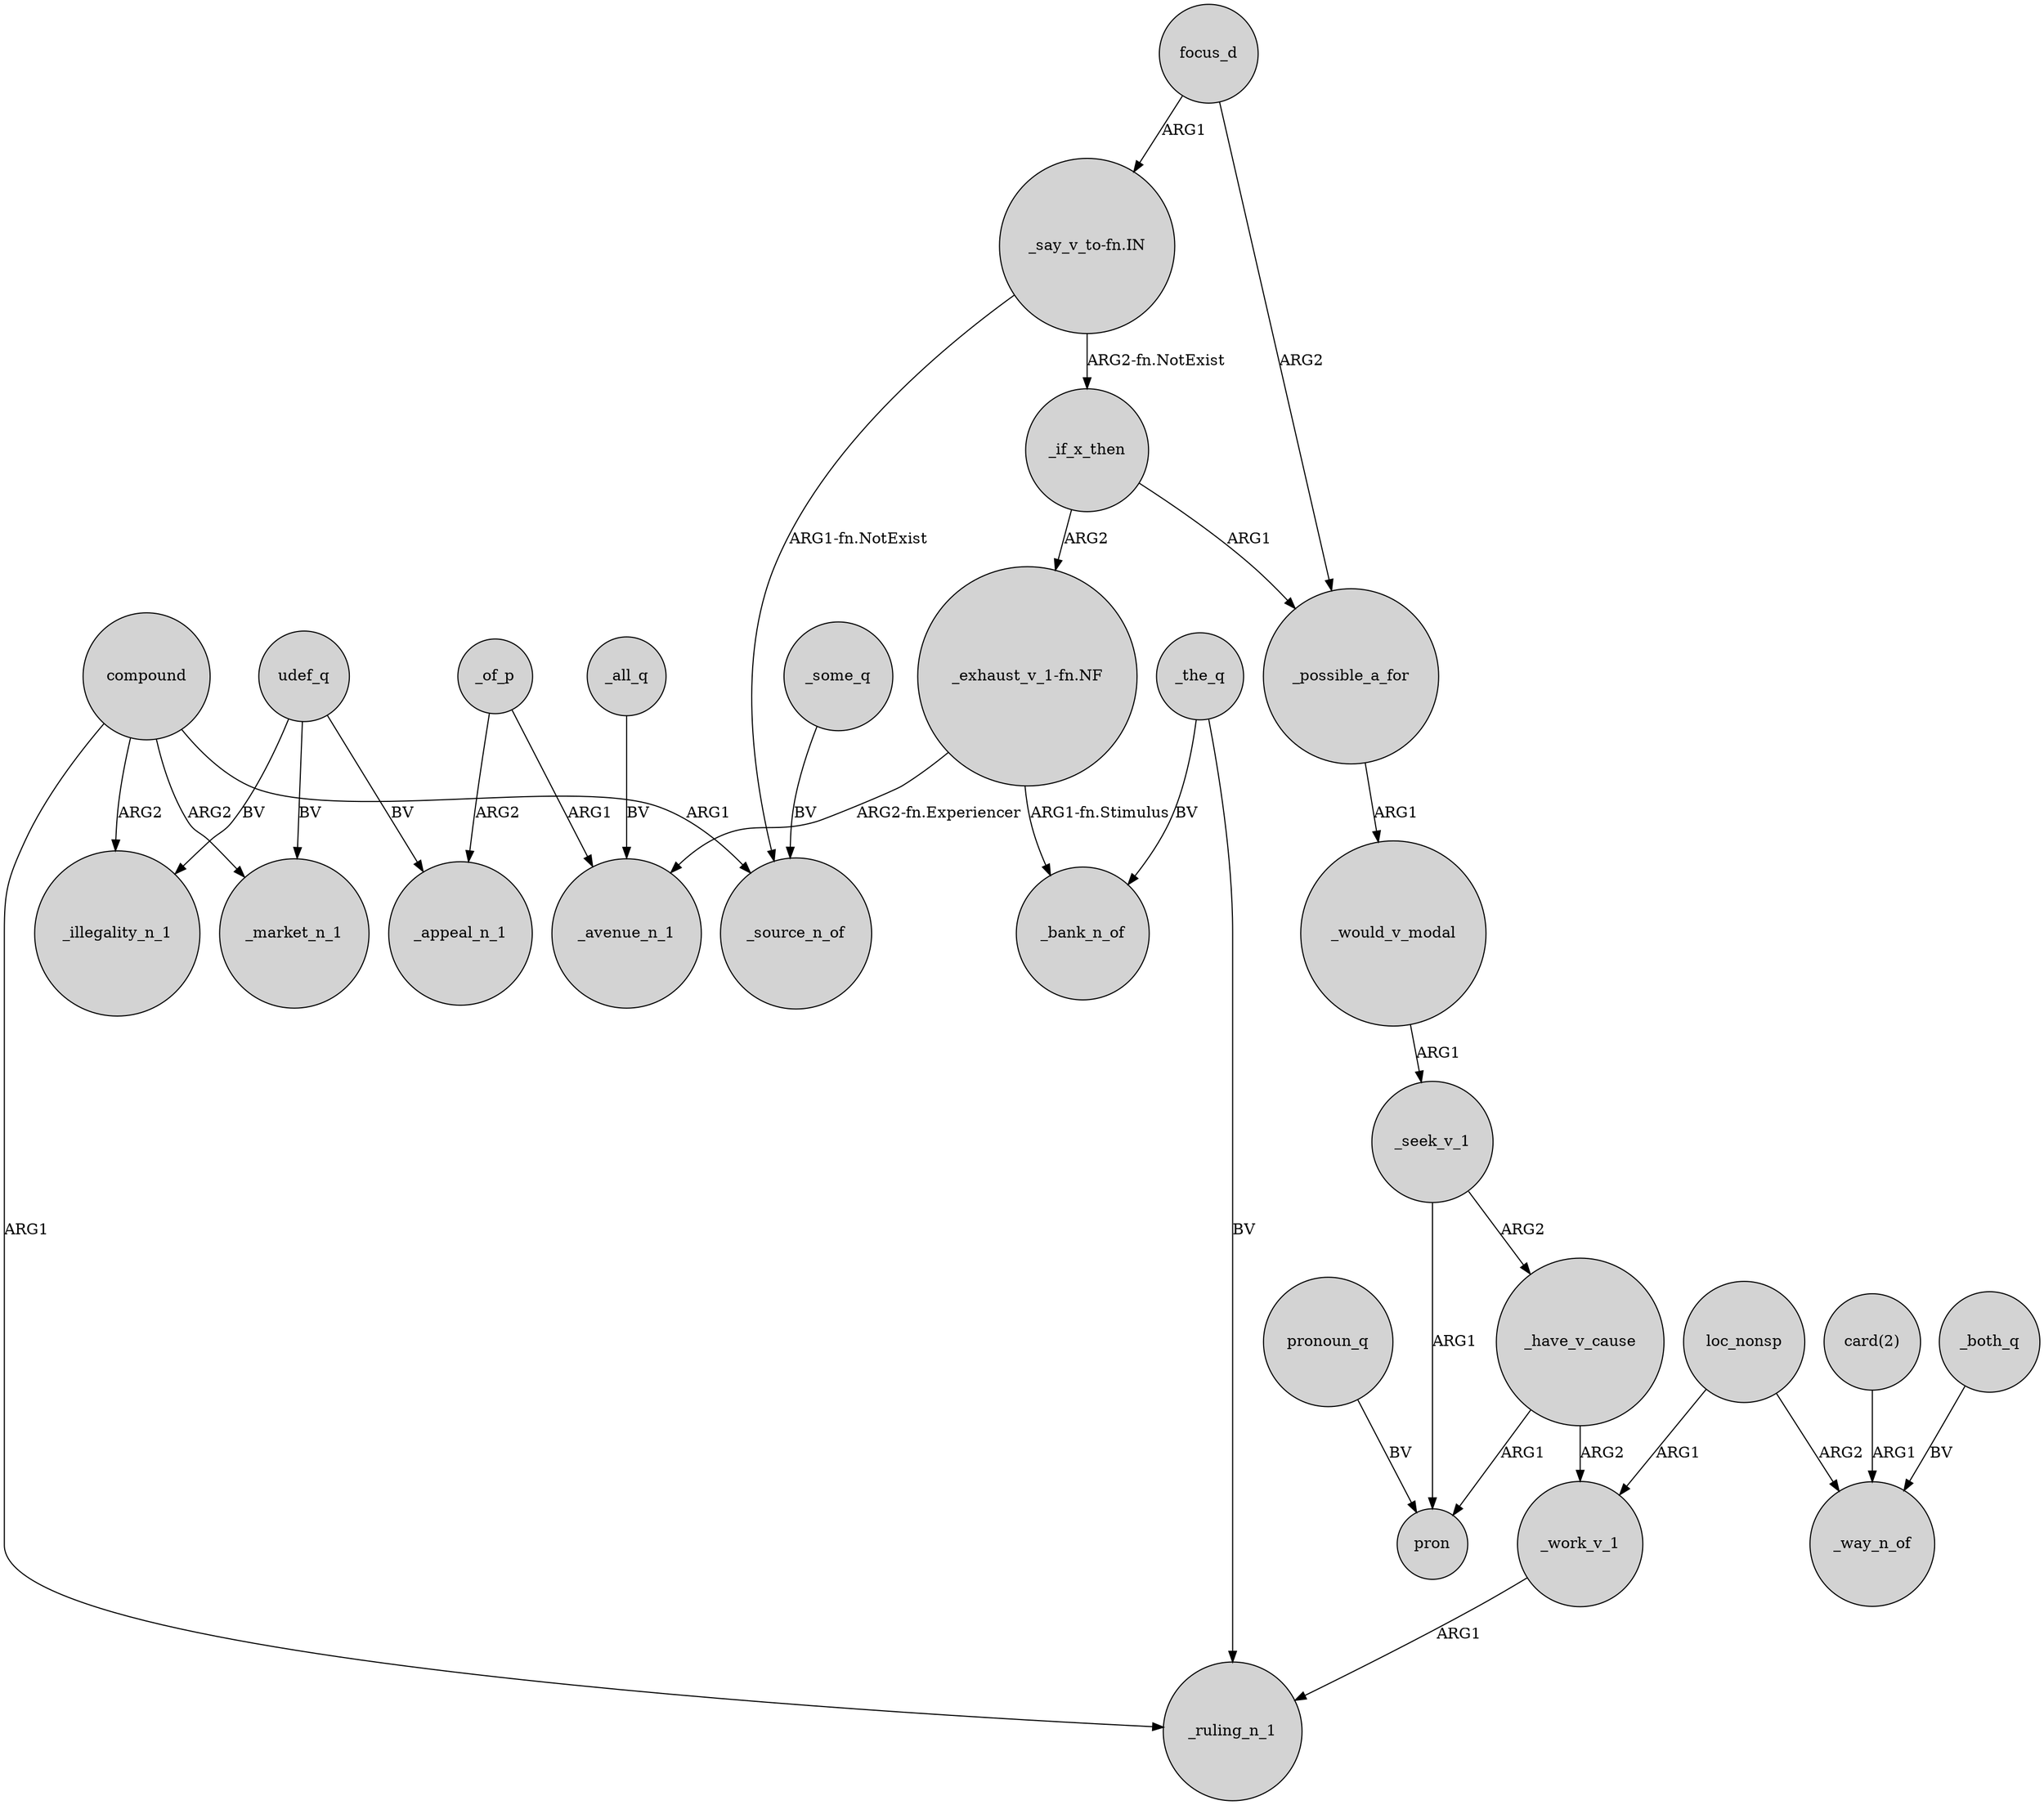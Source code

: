 digraph {
	node [shape=circle style=filled]
	compound -> _market_n_1 [label=ARG2]
	"card(2)" -> _way_n_of [label=ARG1]
	_of_p -> _avenue_n_1 [label=ARG1]
	compound -> _source_n_of [label=ARG1]
	_some_q -> _source_n_of [label=BV]
	_of_p -> _appeal_n_1 [label=ARG2]
	"_say_v_to-fn.IN" -> _source_n_of [label="ARG1-fn.NotExist"]
	udef_q -> _illegality_n_1 [label=BV]
	udef_q -> _market_n_1 [label=BV]
	_would_v_modal -> _seek_v_1 [label=ARG1]
	_seek_v_1 -> _have_v_cause [label=ARG2]
	_if_x_then -> _possible_a_for [label=ARG1]
	focus_d -> "_say_v_to-fn.IN" [label=ARG1]
	_work_v_1 -> _ruling_n_1 [label=ARG1]
	pronoun_q -> pron [label=BV]
	loc_nonsp -> _way_n_of [label=ARG2]
	_have_v_cause -> _work_v_1 [label=ARG2]
	_the_q -> _bank_n_of [label=BV]
	udef_q -> _appeal_n_1 [label=BV]
	compound -> _ruling_n_1 [label=ARG1]
	loc_nonsp -> _work_v_1 [label=ARG1]
	_seek_v_1 -> pron [label=ARG1]
	_all_q -> _avenue_n_1 [label=BV]
	_if_x_then -> "_exhaust_v_1-fn.NF" [label=ARG2]
	_possible_a_for -> _would_v_modal [label=ARG1]
	"_say_v_to-fn.IN" -> _if_x_then [label="ARG2-fn.NotExist"]
	compound -> _illegality_n_1 [label=ARG2]
	_have_v_cause -> pron [label=ARG1]
	"_exhaust_v_1-fn.NF" -> _avenue_n_1 [label="ARG2-fn.Experiencer"]
	focus_d -> _possible_a_for [label=ARG2]
	"_exhaust_v_1-fn.NF" -> _bank_n_of [label="ARG1-fn.Stimulus"]
	_both_q -> _way_n_of [label=BV]
	_the_q -> _ruling_n_1 [label=BV]
}

